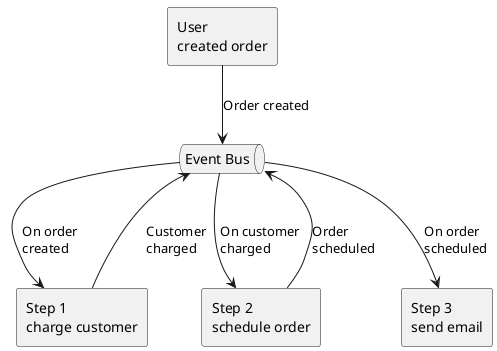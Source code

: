 @startuml

rectangle "User\ncreated order" as userAction

queue "Event Bus" as exchanger

rectangle "Step 1\ncharge customer" as step1
rectangle "Step 2\nschedule order" as step2
rectangle "Step 3\nsend email"  as step3

exchanger <-up- userAction : Order created

exchanger -down-> step1 : \lOn order\ncreated
exchanger <-down- step1 : \lCustomer\ncharged

exchanger -down-> step2 : \lOn customer\ncharged
exchanger <-down- step2 : \lOrder\nscheduled

exchanger -down-> step3 : \lOn order\nscheduled

@enduml
